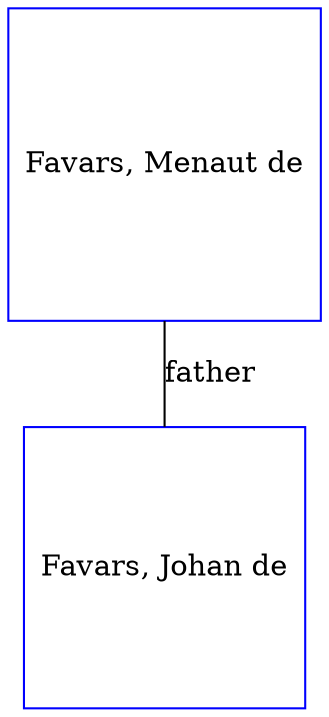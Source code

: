digraph D {
    edge [dir=none];    node [shape=box];    "019538"   [label="Favars, Menaut de", shape=box, regular=1, color="blue"] ;
"021333"   [label="Favars, Johan de", shape=box, regular=1, color="blue"] ;
019538->021333 [label="father",arrowsize=0.0]; 
}